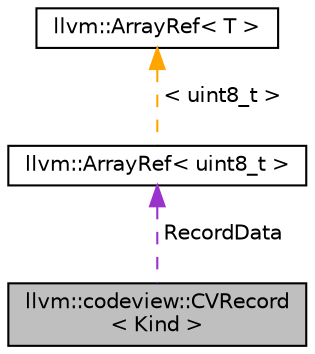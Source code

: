 digraph "llvm::codeview::CVRecord&lt; Kind &gt;"
{
 // LATEX_PDF_SIZE
  bgcolor="transparent";
  edge [fontname="Helvetica",fontsize="10",labelfontname="Helvetica",labelfontsize="10"];
  node [fontname="Helvetica",fontsize="10",shape="box"];
  Node1 [label="llvm::codeview::CVRecord\l\< Kind \>",height=0.2,width=0.4,color="black", fillcolor="grey75", style="filled", fontcolor="black",tooltip="CVRecord is a fat pointer (base + size pair) to a symbol or type record."];
  Node2 -> Node1 [dir="back",color="darkorchid3",fontsize="10",style="dashed",label=" RecordData" ,fontname="Helvetica"];
  Node2 [label="llvm::ArrayRef\< uint8_t \>",height=0.2,width=0.4,color="black",URL="$classllvm_1_1ArrayRef.html",tooltip=" "];
  Node3 -> Node2 [dir="back",color="orange",fontsize="10",style="dashed",label=" \< uint8_t \>" ,fontname="Helvetica"];
  Node3 [label="llvm::ArrayRef\< T \>",height=0.2,width=0.4,color="black",URL="$classllvm_1_1ArrayRef.html",tooltip="ArrayRef - Represent a constant reference to an array (0 or more elements consecutively in memory),..."];
}
